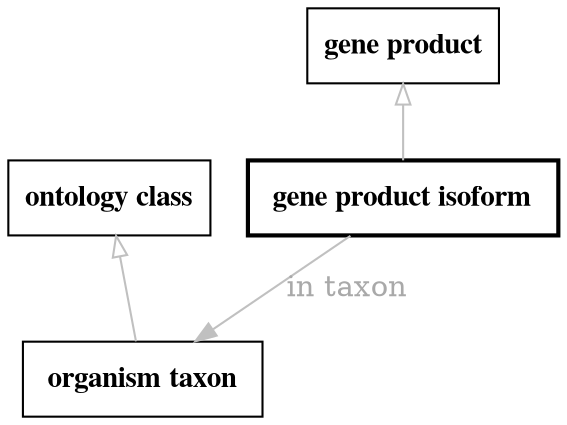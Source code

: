 // biolink model
digraph {
	graph [fontsize=32 penwidth=5]
	node [color=black fontname="times bold" shape=rectangle]
	edge [color=gray fontcolor=darkgray]
	"gene product isoform" [label=" gene product isoform " style=bold]
	"gene product" -> "gene product isoform" [label="" arrowtail=onormal dir=back]
	"gene product isoform" -> "organism taxon" [label="in taxon"]
	"organism taxon" [label=" organism taxon " style=solid]
	"ontology class" -> "organism taxon" [label="" arrowtail=onormal dir=back]
}
